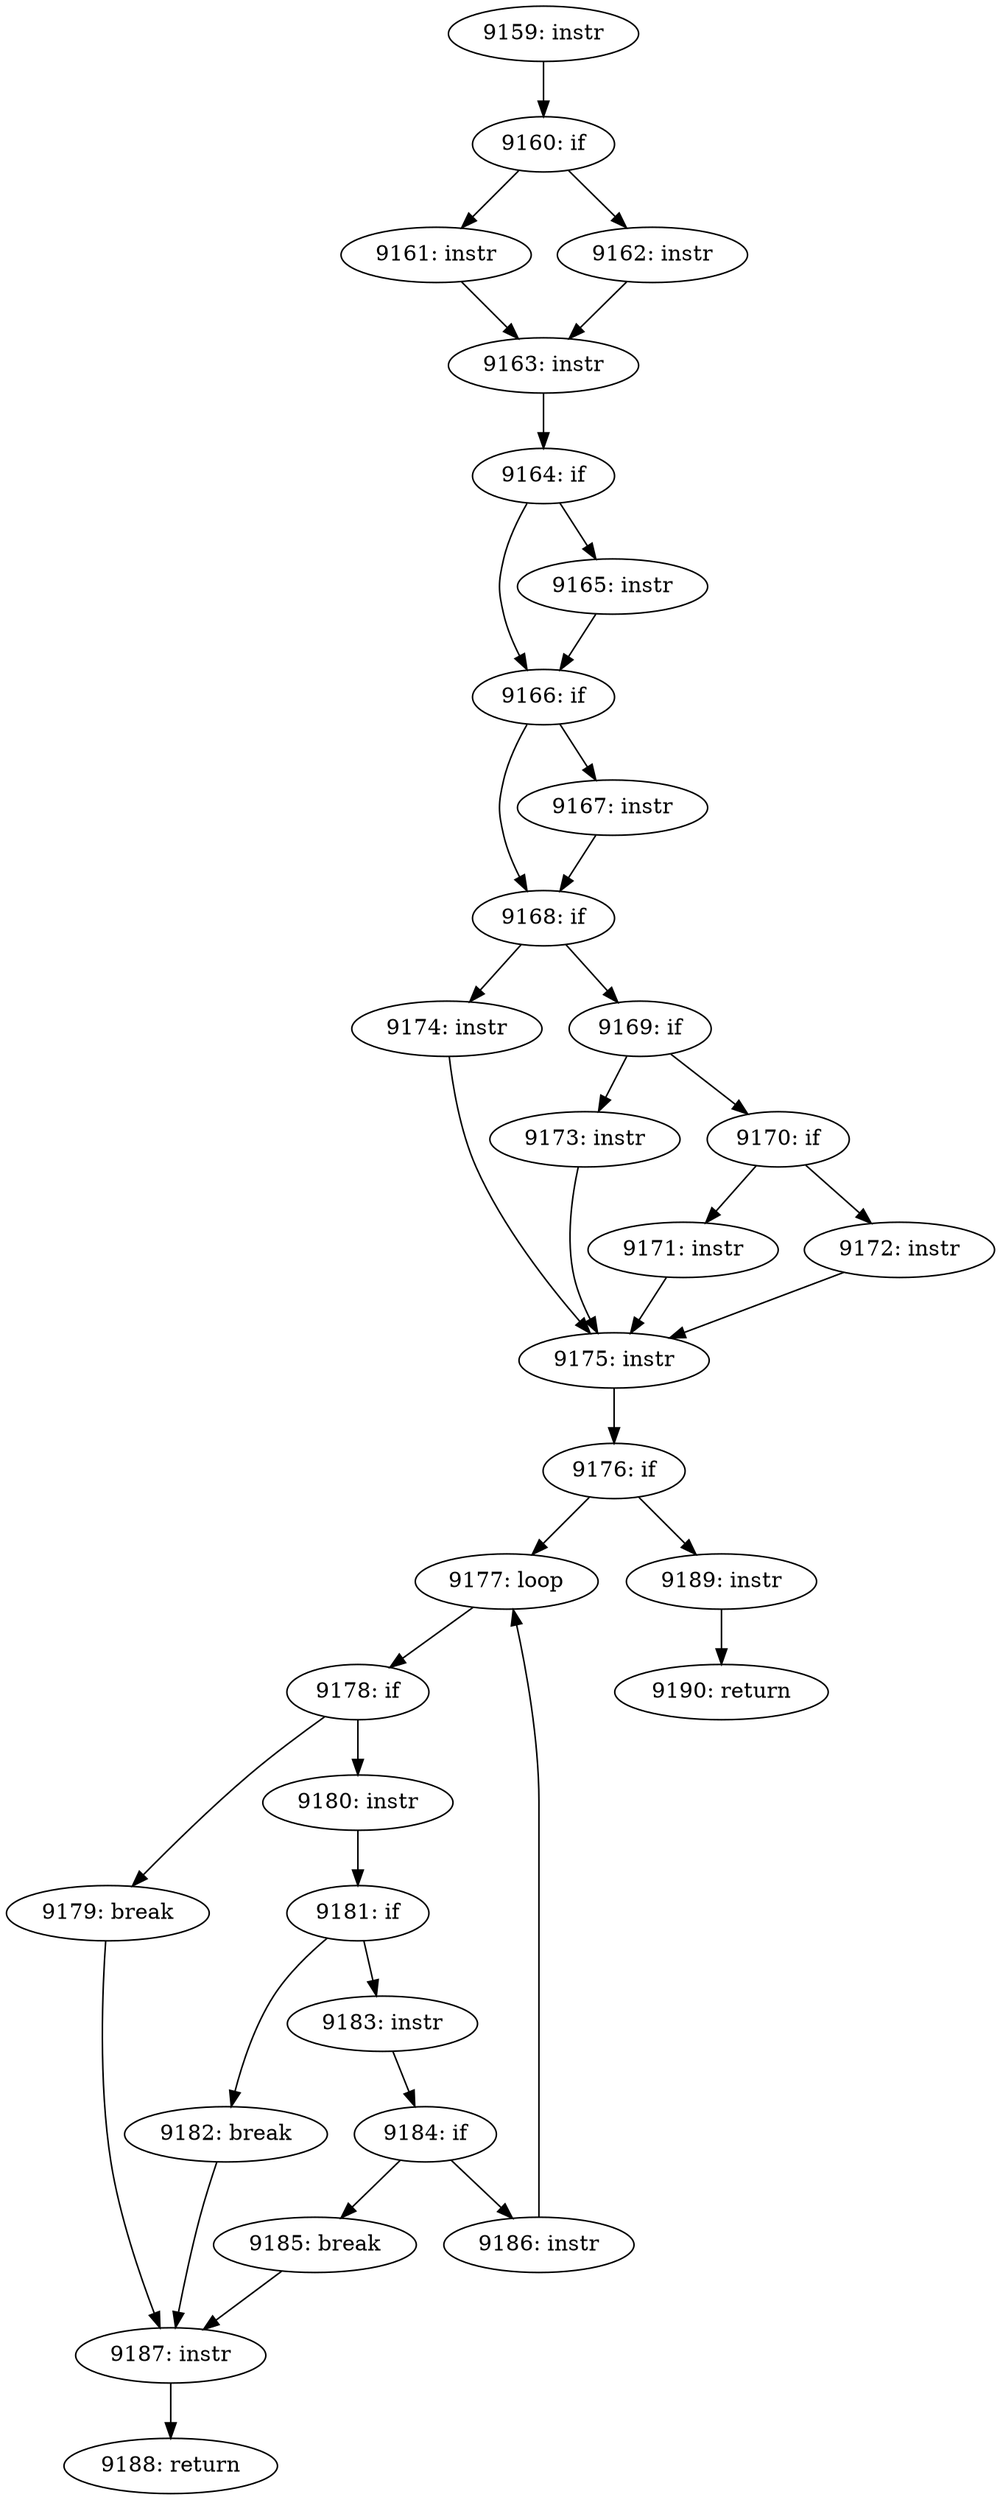 digraph CFG_tcp_rcv_fastopen_synack {
9159 [label="9159: instr"]
	9159 -> 9160
9160 [label="9160: if"]
	9160 -> 9161
	9160 -> 9162
9161 [label="9161: instr"]
	9161 -> 9163
9162 [label="9162: instr"]
	9162 -> 9163
9163 [label="9163: instr"]
	9163 -> 9164
9164 [label="9164: if"]
	9164 -> 9165
	9164 -> 9166
9165 [label="9165: instr"]
	9165 -> 9166
9166 [label="9166: if"]
	9166 -> 9167
	9166 -> 9168
9167 [label="9167: instr"]
	9167 -> 9168
9168 [label="9168: if"]
	9168 -> 9169
	9168 -> 9174
9169 [label="9169: if"]
	9169 -> 9170
	9169 -> 9173
9170 [label="9170: if"]
	9170 -> 9171
	9170 -> 9172
9171 [label="9171: instr"]
	9171 -> 9175
9172 [label="9172: instr"]
	9172 -> 9175
9173 [label="9173: instr"]
	9173 -> 9175
9174 [label="9174: instr"]
	9174 -> 9175
9175 [label="9175: instr"]
	9175 -> 9176
9176 [label="9176: if"]
	9176 -> 9177
	9176 -> 9189
9177 [label="9177: loop"]
	9177 -> 9178
9178 [label="9178: if"]
	9178 -> 9180
	9178 -> 9179
9179 [label="9179: break"]
	9179 -> 9187
9180 [label="9180: instr"]
	9180 -> 9181
9181 [label="9181: if"]
	9181 -> 9182
	9181 -> 9183
9182 [label="9182: break"]
	9182 -> 9187
9183 [label="9183: instr"]
	9183 -> 9184
9184 [label="9184: if"]
	9184 -> 9185
	9184 -> 9186
9185 [label="9185: break"]
	9185 -> 9187
9186 [label="9186: instr"]
	9186 -> 9177
9187 [label="9187: instr"]
	9187 -> 9188
9188 [label="9188: return"]
	
9189 [label="9189: instr"]
	9189 -> 9190
9190 [label="9190: return"]
	
}
